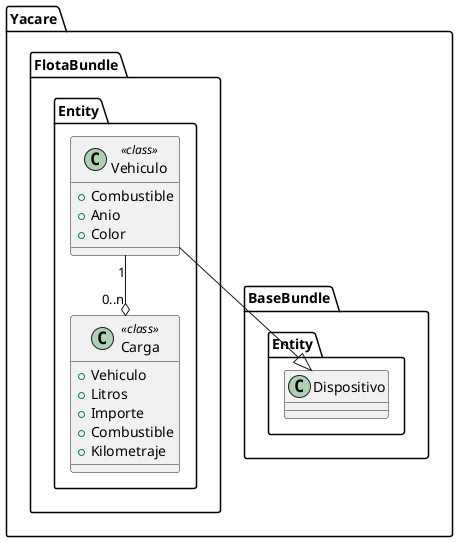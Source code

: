@startuml

namespace Yacare.FlotaBundle.Entity  {
	class Vehiculo <<class>> {
		+Combustible
		+Anio
		+Color
	}
	
	class Carga <<class>> {
		+Vehiculo
		+Litros
		+Importe
		+Combustible
		+Kilometraje
	}
	
	Vehiculo --|> Yacare.BaseBundle.Entity.Dispositivo
	
	Vehiculo "1" --o "0..n" Carga
}

@enduml
